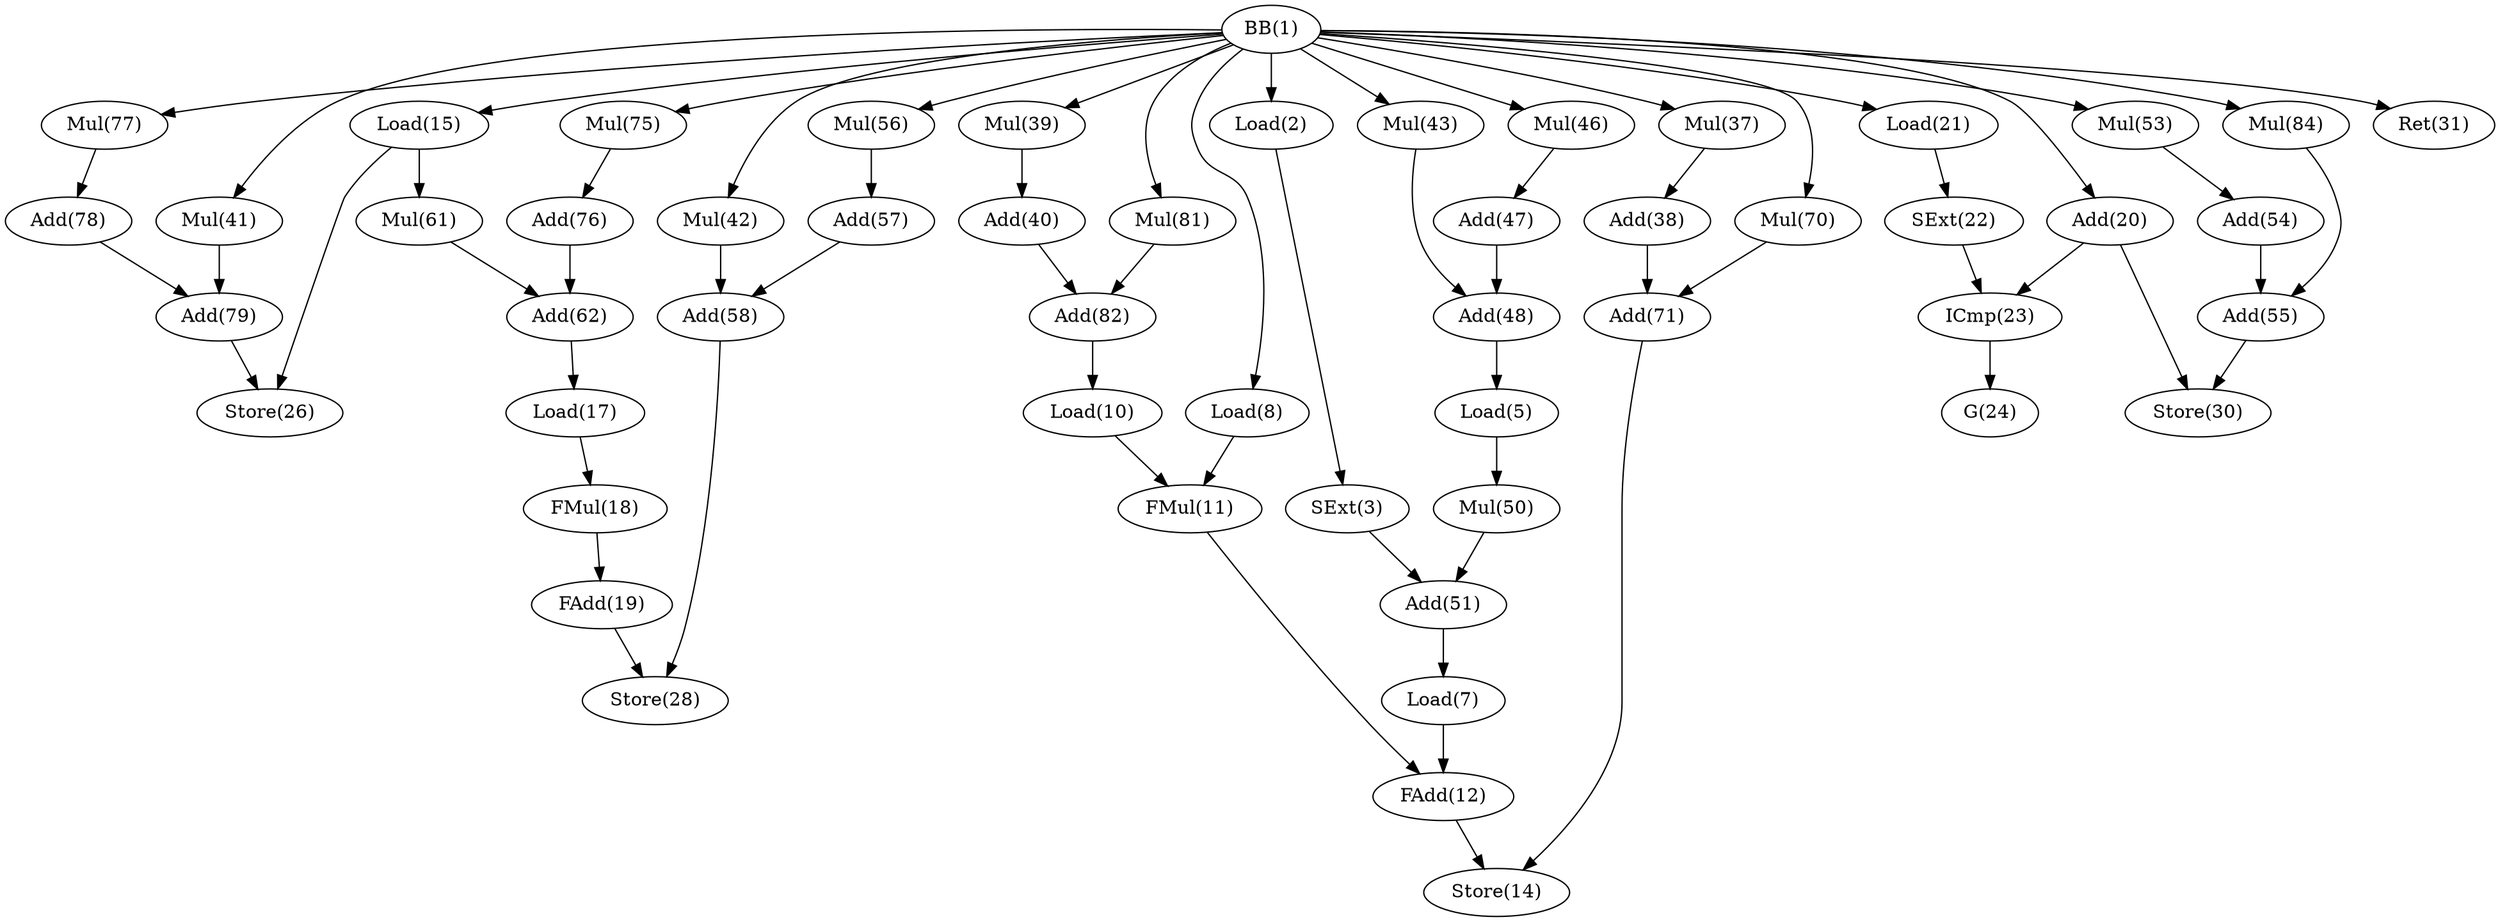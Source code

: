 digraph G {
0[id=0, label="BB(1)", ch="8", color="black"];
1[id=1, label="Load(10)", ch="18", color="black"];
2[id=2, label="FMul(11)", ch="0", color="black"];
3[id=3, label="FAdd(12)", ch="0", color="black"];
4[id=4, label="Store(14)", ch="14", color="black"];
5[id=5, label="Load(15)", ch="12", color="black"];
6[id=6, label="Load(17)", ch="12", color="black"];
7[id=7, label="FMul(18)", ch="12", color="black"];
8[id=8, label="FAdd(19)", ch="12", color="black"];
9[id=9, label="Load(2)", ch="15", color="black"];
10[id=10, label="Add(20)", ch="1", color="black"];
11[id=11, label="Load(21)", ch="13", color="black"];
12[id=12, label="SExt(22)", ch="13", color="black"];
13[id=13, label="ICmp(23)", ch="13", color="black"];
14[id=14, label="G(24)", ch="13", color="black"];
15[id=15, label="Store(26)", ch="17", color="black"];
16[id=16, label="Store(28)", ch="11", color="black"];
17[id=17, label="SExt(3)", ch="15", color="black"];
18[id=18, label="Store(30)", ch="1", color="black"];
19[id=19, label="Ret(31)", ch="7", color="black"];
20[id=20, label="Mul(37)", ch="2", color="black"];
21[id=21, label="Add(38)", ch="2", color="black"];
22[id=22, label="Mul(39)", ch="3", color="black"];
23[id=23, label="Add(40)", ch="3", color="black"];
24[id=24, label="Mul(41)", ch="4", color="black"];
25[id=25, label="Mul(42)", ch="5", color="black"];
26[id=26, label="Mul(43)", ch="6", color="black"];
27[id=27, label="Mul(46)", ch="9", color="black"];
28[id=28, label="Add(47)", ch="9", color="black"];
29[id=29, label="Add(48)", ch="9", color="black"];
30[id=30, label="Load(5)", ch="9", color="black"];
31[id=31, label="Mul(50)", ch="9", color="black"];
32[id=32, label="Add(51)", ch="9", color="black"];
33[id=33, label="Mul(53)", ch="10", color="black"];
34[id=34, label="Add(54)", ch="10", color="black"];
35[id=35, label="Add(55)", ch="10", color="black"];
36[id=36, label="Mul(56)", ch="11", color="black"];
37[id=37, label="Add(57)", ch="11", color="black"];
38[id=38, label="Add(58)", ch="11", color="black"];
39[id=39, label="Mul(61)", ch="12", color="black"];
40[id=40, label="Add(62)", ch="12", color="black"];
41[id=41, label="Load(7)", ch="9", color="black"];
42[id=42, label="Mul(70)", ch="14", color="black"];
43[id=43, label="Add(71)", ch="14", color="black"];
44[id=44, label="Mul(75)", ch="16", color="black"];
45[id=45, label="Add(76)", ch="16", color="black"];
46[id=46, label="Mul(77)", ch="17", color="black"];
47[id=47, label="Add(78)", ch="17", color="black"];
48[id=48, label="Add(79)", ch="17", color="black"];
49[id=49, label="Load(8)", ch="0", color="black"];
50[id=50, label="Mul(81)", ch="18", color="black"];
51[id=51, label="Add(82)", ch="18", color="black"];
52[id=52, label="Mul(84)", ch="19", color="black"];
0->11
0->27
0->25
0->36
0->10
0->52
0->50
0->9
0->20
0->24
0->49
0->44
0->5
0->22
0->42
0->46
0->26
0->19
0->33
1->2
2->3
3->4
5->15
5->39
6->7
7->8
8->16
9->17
10->18
10->13
11->12
12->13
13->14
17->32
20->21
21->43
22->23
23->51
24->48
25->38
26->29
27->28
28->29
29->30
30->31
31->32
32->41
33->34
34->35
35->18
36->37
37->38
38->16
39->40
40->6
41->3
42->43
43->4
44->45
45->40
46->47
47->48
48->15
49->2
50->51
51->1
52->35
}